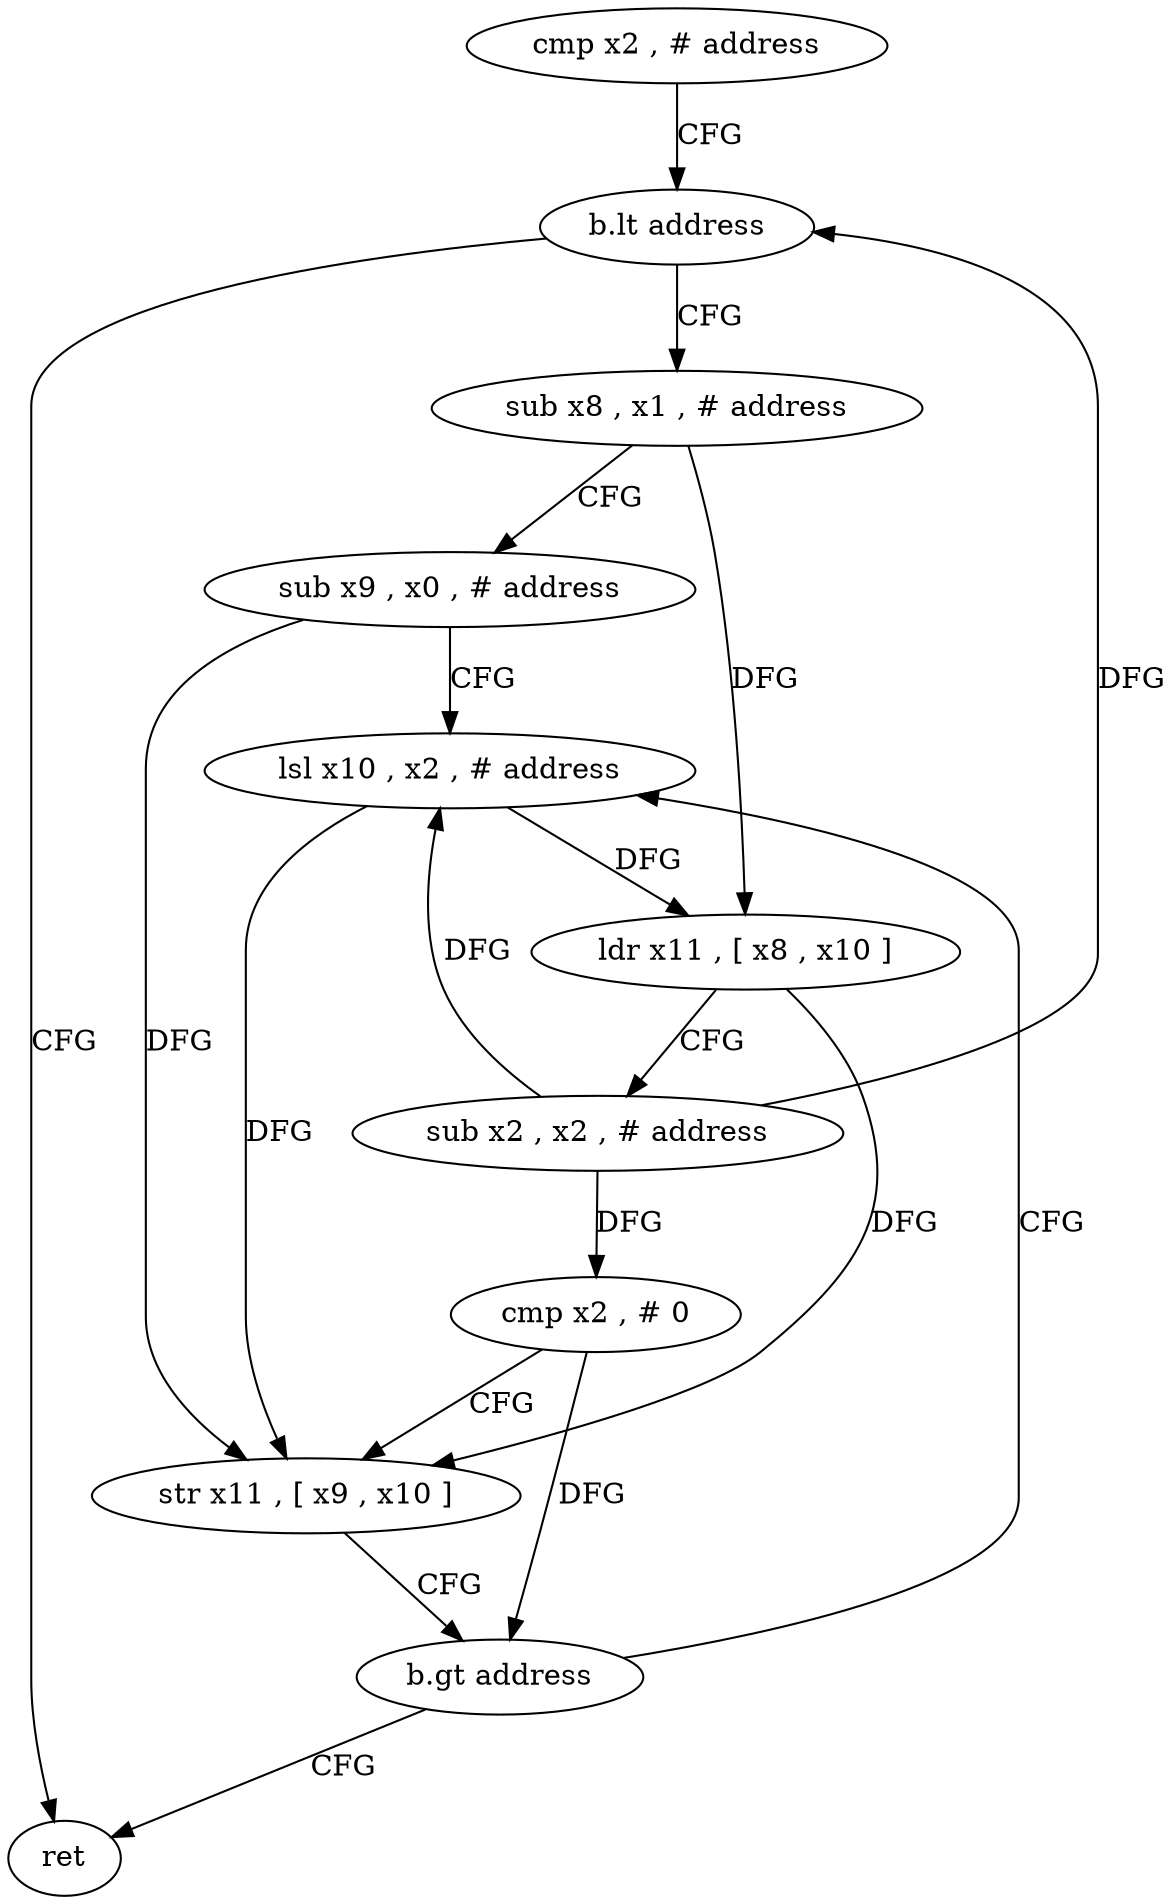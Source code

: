 digraph "func" {
"4217044" [label = "cmp x2 , # address" ]
"4217048" [label = "b.lt address" ]
"4217084" [label = "ret" ]
"4217052" [label = "sub x8 , x1 , # address" ]
"4217056" [label = "sub x9 , x0 , # address" ]
"4217060" [label = "lsl x10 , x2 , # address" ]
"4217064" [label = "ldr x11 , [ x8 , x10 ]" ]
"4217068" [label = "sub x2 , x2 , # address" ]
"4217072" [label = "cmp x2 , # 0" ]
"4217076" [label = "str x11 , [ x9 , x10 ]" ]
"4217080" [label = "b.gt address" ]
"4217044" -> "4217048" [ label = "CFG" ]
"4217048" -> "4217084" [ label = "CFG" ]
"4217048" -> "4217052" [ label = "CFG" ]
"4217052" -> "4217056" [ label = "CFG" ]
"4217052" -> "4217064" [ label = "DFG" ]
"4217056" -> "4217060" [ label = "CFG" ]
"4217056" -> "4217076" [ label = "DFG" ]
"4217060" -> "4217064" [ label = "DFG" ]
"4217060" -> "4217076" [ label = "DFG" ]
"4217064" -> "4217068" [ label = "CFG" ]
"4217064" -> "4217076" [ label = "DFG" ]
"4217068" -> "4217072" [ label = "DFG" ]
"4217068" -> "4217048" [ label = "DFG" ]
"4217068" -> "4217060" [ label = "DFG" ]
"4217072" -> "4217076" [ label = "CFG" ]
"4217072" -> "4217080" [ label = "DFG" ]
"4217076" -> "4217080" [ label = "CFG" ]
"4217080" -> "4217060" [ label = "CFG" ]
"4217080" -> "4217084" [ label = "CFG" ]
}
